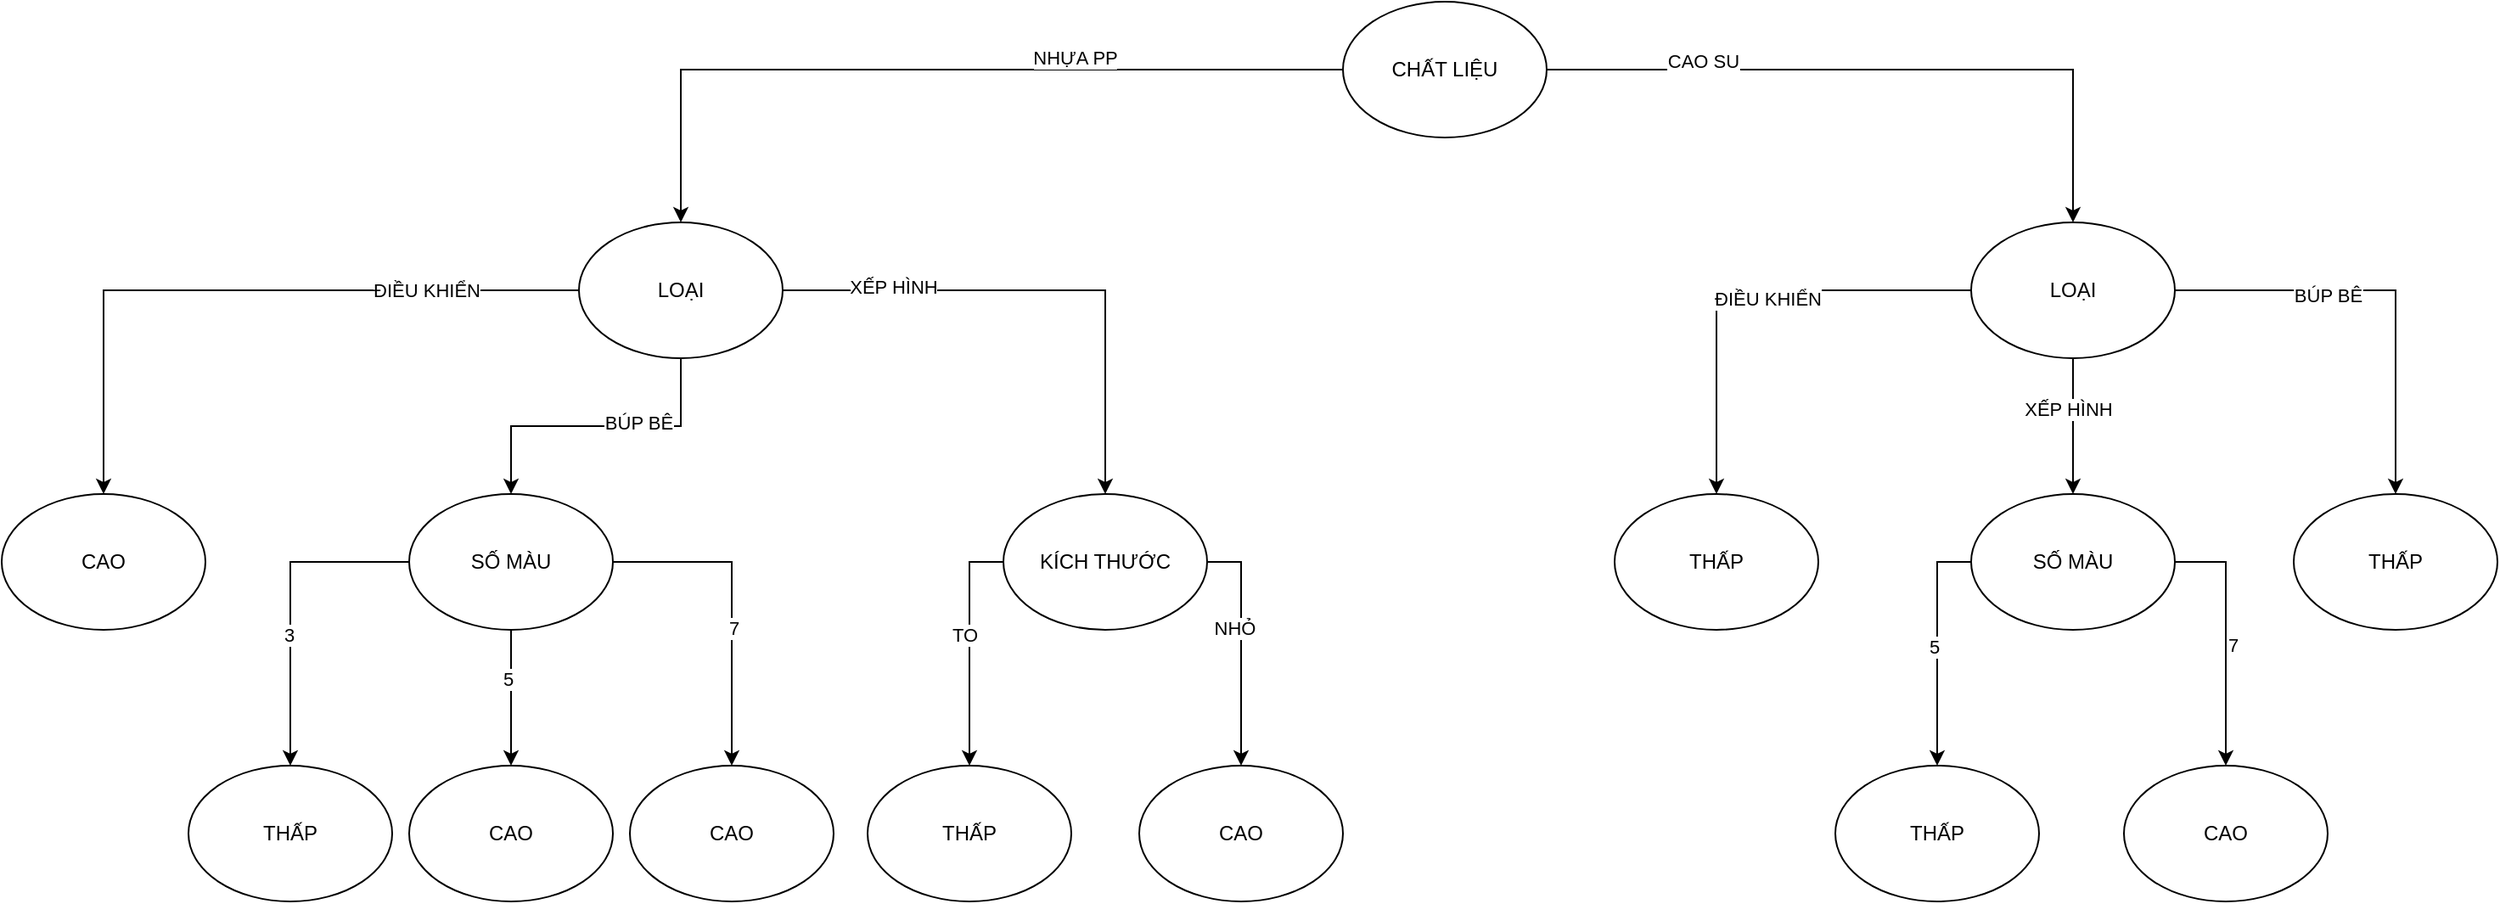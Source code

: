 <mxfile version="17.2.4" type="device" pages="2"><diagram id="9Av0Q5FwH40kZZ1FtCOX" name="CAU1"><mxGraphModel dx="1872" dy="531" grid="1" gridSize="10" guides="1" tooltips="1" connect="1" arrows="1" fold="1" page="1" pageScale="1" pageWidth="850" pageHeight="1100" math="0" shadow="0"><root><mxCell id="0"/><mxCell id="1" parent="0"/><mxCell id="XIJHoHoZ8zd1cnsxoHRa-18" style="edgeStyle=orthogonalEdgeStyle;rounded=0;orthogonalLoop=1;jettySize=auto;html=1;exitX=0;exitY=0.5;exitDx=0;exitDy=0;" parent="1" source="XIJHoHoZ8zd1cnsxoHRa-1" target="XIJHoHoZ8zd1cnsxoHRa-2" edge="1"><mxGeometry relative="1" as="geometry"/></mxCell><mxCell id="XIJHoHoZ8zd1cnsxoHRa-33" value="NHỰA PP" style="edgeLabel;html=1;align=center;verticalAlign=middle;resizable=0;points=[];" parent="XIJHoHoZ8zd1cnsxoHRa-18" vertex="1" connectable="0"><mxGeometry x="-0.338" y="-7" relative="1" as="geometry"><mxPoint x="1" as="offset"/></mxGeometry></mxCell><mxCell id="XIJHoHoZ8zd1cnsxoHRa-19" style="edgeStyle=orthogonalEdgeStyle;rounded=0;orthogonalLoop=1;jettySize=auto;html=1;exitX=1;exitY=0.5;exitDx=0;exitDy=0;entryX=0.5;entryY=0;entryDx=0;entryDy=0;" parent="1" source="XIJHoHoZ8zd1cnsxoHRa-1" target="XIJHoHoZ8zd1cnsxoHRa-12" edge="1"><mxGeometry relative="1" as="geometry"/></mxCell><mxCell id="XIJHoHoZ8zd1cnsxoHRa-34" value="CAO SU" style="edgeLabel;html=1;align=center;verticalAlign=middle;resizable=0;points=[];" parent="XIJHoHoZ8zd1cnsxoHRa-19" vertex="1" connectable="0"><mxGeometry x="-0.544" y="5" relative="1" as="geometry"><mxPoint x="1" as="offset"/></mxGeometry></mxCell><mxCell id="XIJHoHoZ8zd1cnsxoHRa-1" value="CHẤT LIỆU" style="ellipse;whiteSpace=wrap;html=1;" parent="1" vertex="1"><mxGeometry x="280" y="30" width="120" height="80" as="geometry"/></mxCell><mxCell id="XIJHoHoZ8zd1cnsxoHRa-25" style="edgeStyle=orthogonalEdgeStyle;rounded=0;orthogonalLoop=1;jettySize=auto;html=1;exitX=0;exitY=0.5;exitDx=0;exitDy=0;" parent="1" source="XIJHoHoZ8zd1cnsxoHRa-2" target="XIJHoHoZ8zd1cnsxoHRa-3" edge="1"><mxGeometry relative="1" as="geometry"><Array as="points"><mxPoint x="-450" y="200"/></Array></mxGeometry></mxCell><mxCell id="XIJHoHoZ8zd1cnsxoHRa-35" value="ĐIỀU KHIỂN" style="edgeLabel;html=1;align=center;verticalAlign=middle;resizable=0;points=[];" parent="XIJHoHoZ8zd1cnsxoHRa-25" vertex="1" connectable="0"><mxGeometry x="-0.543" relative="1" as="geometry"><mxPoint x="1" as="offset"/></mxGeometry></mxCell><mxCell id="XIJHoHoZ8zd1cnsxoHRa-26" style="edgeStyle=orthogonalEdgeStyle;rounded=0;orthogonalLoop=1;jettySize=auto;html=1;exitX=1;exitY=0.5;exitDx=0;exitDy=0;" parent="1" source="XIJHoHoZ8zd1cnsxoHRa-2" target="XIJHoHoZ8zd1cnsxoHRa-8" edge="1"><mxGeometry relative="1" as="geometry"/></mxCell><mxCell id="XIJHoHoZ8zd1cnsxoHRa-37" value="XẾP HÌNH" style="edgeLabel;html=1;align=center;verticalAlign=middle;resizable=0;points=[];" parent="XIJHoHoZ8zd1cnsxoHRa-26" vertex="1" connectable="0"><mxGeometry x="-0.589" y="2" relative="1" as="geometry"><mxPoint x="1" as="offset"/></mxGeometry></mxCell><mxCell id="XIJHoHoZ8zd1cnsxoHRa-27" style="edgeStyle=orthogonalEdgeStyle;rounded=0;orthogonalLoop=1;jettySize=auto;html=1;exitX=0.5;exitY=1;exitDx=0;exitDy=0;" parent="1" source="XIJHoHoZ8zd1cnsxoHRa-2" target="XIJHoHoZ8zd1cnsxoHRa-4" edge="1"><mxGeometry relative="1" as="geometry"><Array as="points"><mxPoint x="-110" y="280"/><mxPoint x="-210" y="280"/></Array></mxGeometry></mxCell><mxCell id="XIJHoHoZ8zd1cnsxoHRa-36" value="BÚP BÊ" style="edgeLabel;html=1;align=center;verticalAlign=middle;resizable=0;points=[];" parent="XIJHoHoZ8zd1cnsxoHRa-27" vertex="1" connectable="0"><mxGeometry x="-0.263" y="-2" relative="1" as="geometry"><mxPoint x="1" as="offset"/></mxGeometry></mxCell><mxCell id="XIJHoHoZ8zd1cnsxoHRa-2" value="LOẠI" style="ellipse;whiteSpace=wrap;html=1;" parent="1" vertex="1"><mxGeometry x="-170" y="160" width="120" height="80" as="geometry"/></mxCell><mxCell id="XIJHoHoZ8zd1cnsxoHRa-3" value="CAO" style="ellipse;whiteSpace=wrap;html=1;" parent="1" vertex="1"><mxGeometry x="-510" y="320" width="120" height="80" as="geometry"/></mxCell><mxCell id="XIJHoHoZ8zd1cnsxoHRa-28" style="edgeStyle=orthogonalEdgeStyle;rounded=0;orthogonalLoop=1;jettySize=auto;html=1;exitX=0;exitY=0.5;exitDx=0;exitDy=0;" parent="1" source="XIJHoHoZ8zd1cnsxoHRa-4" target="XIJHoHoZ8zd1cnsxoHRa-5" edge="1"><mxGeometry relative="1" as="geometry"/></mxCell><mxCell id="XIJHoHoZ8zd1cnsxoHRa-45" value="3" style="edgeLabel;html=1;align=center;verticalAlign=middle;resizable=0;points=[];" parent="XIJHoHoZ8zd1cnsxoHRa-28" vertex="1" connectable="0"><mxGeometry x="0.19" y="-1" relative="1" as="geometry"><mxPoint as="offset"/></mxGeometry></mxCell><mxCell id="XIJHoHoZ8zd1cnsxoHRa-29" style="edgeStyle=orthogonalEdgeStyle;rounded=0;orthogonalLoop=1;jettySize=auto;html=1;exitX=0.5;exitY=1;exitDx=0;exitDy=0;" parent="1" source="XIJHoHoZ8zd1cnsxoHRa-4" target="XIJHoHoZ8zd1cnsxoHRa-6" edge="1"><mxGeometry relative="1" as="geometry"/></mxCell><mxCell id="XIJHoHoZ8zd1cnsxoHRa-46" value="5" style="edgeLabel;html=1;align=center;verticalAlign=middle;resizable=0;points=[];" parent="XIJHoHoZ8zd1cnsxoHRa-29" vertex="1" connectable="0"><mxGeometry x="-0.275" y="-2" relative="1" as="geometry"><mxPoint as="offset"/></mxGeometry></mxCell><mxCell id="XIJHoHoZ8zd1cnsxoHRa-30" style="edgeStyle=orthogonalEdgeStyle;rounded=0;orthogonalLoop=1;jettySize=auto;html=1;exitX=1;exitY=0.5;exitDx=0;exitDy=0;" parent="1" source="XIJHoHoZ8zd1cnsxoHRa-4" target="XIJHoHoZ8zd1cnsxoHRa-7" edge="1"><mxGeometry relative="1" as="geometry"><Array as="points"><mxPoint x="-80" y="360"/></Array></mxGeometry></mxCell><mxCell id="XIJHoHoZ8zd1cnsxoHRa-47" value="7" style="edgeLabel;html=1;align=center;verticalAlign=middle;resizable=0;points=[];" parent="XIJHoHoZ8zd1cnsxoHRa-30" vertex="1" connectable="0"><mxGeometry x="0.147" y="1" relative="1" as="geometry"><mxPoint as="offset"/></mxGeometry></mxCell><mxCell id="XIJHoHoZ8zd1cnsxoHRa-4" value="SỐ MÀU" style="ellipse;whiteSpace=wrap;html=1;" parent="1" vertex="1"><mxGeometry x="-270" y="320" width="120" height="80" as="geometry"/></mxCell><mxCell id="XIJHoHoZ8zd1cnsxoHRa-5" value="THẤP" style="ellipse;whiteSpace=wrap;html=1;" parent="1" vertex="1"><mxGeometry x="-400" y="480" width="120" height="80" as="geometry"/></mxCell><mxCell id="XIJHoHoZ8zd1cnsxoHRa-6" value="CAO" style="ellipse;whiteSpace=wrap;html=1;" parent="1" vertex="1"><mxGeometry x="-270" y="480" width="120" height="80" as="geometry"/></mxCell><mxCell id="XIJHoHoZ8zd1cnsxoHRa-7" value="CAO" style="ellipse;whiteSpace=wrap;html=1;" parent="1" vertex="1"><mxGeometry x="-140" y="480" width="120" height="80" as="geometry"/></mxCell><mxCell id="XIJHoHoZ8zd1cnsxoHRa-31" style="edgeStyle=orthogonalEdgeStyle;rounded=0;orthogonalLoop=1;jettySize=auto;html=1;exitX=0;exitY=0.5;exitDx=0;exitDy=0;entryX=0.5;entryY=0;entryDx=0;entryDy=0;" parent="1" source="XIJHoHoZ8zd1cnsxoHRa-8" target="XIJHoHoZ8zd1cnsxoHRa-9" edge="1"><mxGeometry relative="1" as="geometry"><Array as="points"><mxPoint x="60" y="360"/></Array></mxGeometry></mxCell><mxCell id="XIJHoHoZ8zd1cnsxoHRa-43" value="TO" style="edgeLabel;html=1;align=center;verticalAlign=middle;resizable=0;points=[];" parent="XIJHoHoZ8zd1cnsxoHRa-31" vertex="1" connectable="0"><mxGeometry x="-0.1" y="-3" relative="1" as="geometry"><mxPoint as="offset"/></mxGeometry></mxCell><mxCell id="XIJHoHoZ8zd1cnsxoHRa-32" style="edgeStyle=orthogonalEdgeStyle;rounded=0;orthogonalLoop=1;jettySize=auto;html=1;exitX=1;exitY=0.5;exitDx=0;exitDy=0;entryX=0.5;entryY=0;entryDx=0;entryDy=0;" parent="1" source="XIJHoHoZ8zd1cnsxoHRa-8" target="XIJHoHoZ8zd1cnsxoHRa-10" edge="1"><mxGeometry relative="1" as="geometry"/></mxCell><mxCell id="XIJHoHoZ8zd1cnsxoHRa-44" value="NHỎ" style="edgeLabel;html=1;align=center;verticalAlign=middle;resizable=0;points=[];" parent="XIJHoHoZ8zd1cnsxoHRa-32" vertex="1" connectable="0"><mxGeometry x="-0.157" y="-4" relative="1" as="geometry"><mxPoint as="offset"/></mxGeometry></mxCell><mxCell id="XIJHoHoZ8zd1cnsxoHRa-8" value="KÍCH THƯỚC" style="ellipse;whiteSpace=wrap;html=1;" parent="1" vertex="1"><mxGeometry x="80" y="320" width="120" height="80" as="geometry"/></mxCell><mxCell id="XIJHoHoZ8zd1cnsxoHRa-9" value="THẤP" style="ellipse;whiteSpace=wrap;html=1;" parent="1" vertex="1"><mxGeometry y="480" width="120" height="80" as="geometry"/></mxCell><mxCell id="XIJHoHoZ8zd1cnsxoHRa-10" value="CAO" style="ellipse;whiteSpace=wrap;html=1;" parent="1" vertex="1"><mxGeometry x="160" y="480" width="120" height="80" as="geometry"/></mxCell><mxCell id="XIJHoHoZ8zd1cnsxoHRa-20" style="edgeStyle=orthogonalEdgeStyle;rounded=0;orthogonalLoop=1;jettySize=auto;html=1;exitX=0;exitY=0.5;exitDx=0;exitDy=0;" parent="1" source="XIJHoHoZ8zd1cnsxoHRa-12" target="XIJHoHoZ8zd1cnsxoHRa-13" edge="1"><mxGeometry relative="1" as="geometry"><Array as="points"><mxPoint x="500" y="200"/></Array></mxGeometry></mxCell><mxCell id="XIJHoHoZ8zd1cnsxoHRa-38" value="ĐIỀU KHIỂN" style="edgeLabel;html=1;align=center;verticalAlign=middle;resizable=0;points=[];" parent="XIJHoHoZ8zd1cnsxoHRa-20" vertex="1" connectable="0"><mxGeometry x="-0.101" y="5" relative="1" as="geometry"><mxPoint x="1" as="offset"/></mxGeometry></mxCell><mxCell id="XIJHoHoZ8zd1cnsxoHRa-21" style="edgeStyle=orthogonalEdgeStyle;rounded=0;orthogonalLoop=1;jettySize=auto;html=1;exitX=1;exitY=0.5;exitDx=0;exitDy=0;" parent="1" source="XIJHoHoZ8zd1cnsxoHRa-12" target="XIJHoHoZ8zd1cnsxoHRa-15" edge="1"><mxGeometry relative="1" as="geometry"/></mxCell><mxCell id="XIJHoHoZ8zd1cnsxoHRa-39" value="BÚP BÊ" style="edgeLabel;html=1;align=center;verticalAlign=middle;resizable=0;points=[];" parent="XIJHoHoZ8zd1cnsxoHRa-21" vertex="1" connectable="0"><mxGeometry x="-0.291" y="-3" relative="1" as="geometry"><mxPoint x="1" as="offset"/></mxGeometry></mxCell><mxCell id="XIJHoHoZ8zd1cnsxoHRa-22" style="edgeStyle=orthogonalEdgeStyle;rounded=0;orthogonalLoop=1;jettySize=auto;html=1;exitX=0.5;exitY=1;exitDx=0;exitDy=0;entryX=0.5;entryY=0;entryDx=0;entryDy=0;" parent="1" source="XIJHoHoZ8zd1cnsxoHRa-12" target="XIJHoHoZ8zd1cnsxoHRa-14" edge="1"><mxGeometry relative="1" as="geometry"><Array as="points"><mxPoint x="710" y="270"/><mxPoint x="710" y="270"/></Array></mxGeometry></mxCell><mxCell id="XIJHoHoZ8zd1cnsxoHRa-40" value="XẾP HÌNH" style="edgeLabel;html=1;align=center;verticalAlign=middle;resizable=0;points=[];" parent="XIJHoHoZ8zd1cnsxoHRa-22" vertex="1" connectable="0"><mxGeometry x="-0.25" y="-3" relative="1" as="geometry"><mxPoint as="offset"/></mxGeometry></mxCell><mxCell id="XIJHoHoZ8zd1cnsxoHRa-12" value="LOẠI" style="ellipse;whiteSpace=wrap;html=1;" parent="1" vertex="1"><mxGeometry x="650" y="160" width="120" height="80" as="geometry"/></mxCell><mxCell id="XIJHoHoZ8zd1cnsxoHRa-13" value="THẤP" style="ellipse;whiteSpace=wrap;html=1;" parent="1" vertex="1"><mxGeometry x="440" y="320" width="120" height="80" as="geometry"/></mxCell><mxCell id="XIJHoHoZ8zd1cnsxoHRa-23" style="edgeStyle=orthogonalEdgeStyle;rounded=0;orthogonalLoop=1;jettySize=auto;html=1;exitX=0;exitY=0.5;exitDx=0;exitDy=0;" parent="1" source="XIJHoHoZ8zd1cnsxoHRa-14" target="XIJHoHoZ8zd1cnsxoHRa-16" edge="1"><mxGeometry relative="1" as="geometry"><Array as="points"><mxPoint x="630" y="360"/></Array></mxGeometry></mxCell><mxCell id="XIJHoHoZ8zd1cnsxoHRa-41" value="5" style="edgeLabel;html=1;align=center;verticalAlign=middle;resizable=0;points=[];" parent="XIJHoHoZ8zd1cnsxoHRa-23" vertex="1" connectable="0"><mxGeometry y="-2" relative="1" as="geometry"><mxPoint as="offset"/></mxGeometry></mxCell><mxCell id="XIJHoHoZ8zd1cnsxoHRa-24" style="edgeStyle=orthogonalEdgeStyle;rounded=0;orthogonalLoop=1;jettySize=auto;html=1;exitX=1;exitY=0.5;exitDx=0;exitDy=0;" parent="1" source="XIJHoHoZ8zd1cnsxoHRa-14" target="XIJHoHoZ8zd1cnsxoHRa-17" edge="1"><mxGeometry relative="1" as="geometry"><Array as="points"><mxPoint x="800" y="360"/></Array></mxGeometry></mxCell><mxCell id="XIJHoHoZ8zd1cnsxoHRa-42" value="7" style="edgeLabel;html=1;align=center;verticalAlign=middle;resizable=0;points=[];" parent="XIJHoHoZ8zd1cnsxoHRa-24" vertex="1" connectable="0"><mxGeometry x="0.053" y="4" relative="1" as="geometry"><mxPoint as="offset"/></mxGeometry></mxCell><mxCell id="XIJHoHoZ8zd1cnsxoHRa-14" value="SỐ MÀU" style="ellipse;whiteSpace=wrap;html=1;" parent="1" vertex="1"><mxGeometry x="650" y="320" width="120" height="80" as="geometry"/></mxCell><mxCell id="XIJHoHoZ8zd1cnsxoHRa-15" value="THẤP" style="ellipse;whiteSpace=wrap;html=1;" parent="1" vertex="1"><mxGeometry x="840" y="320" width="120" height="80" as="geometry"/></mxCell><mxCell id="XIJHoHoZ8zd1cnsxoHRa-16" value="THẤP" style="ellipse;whiteSpace=wrap;html=1;" parent="1" vertex="1"><mxGeometry x="570" y="480" width="120" height="80" as="geometry"/></mxCell><mxCell id="XIJHoHoZ8zd1cnsxoHRa-17" value="CAO" style="ellipse;whiteSpace=wrap;html=1;" parent="1" vertex="1"><mxGeometry x="740" y="480" width="120" height="80" as="geometry"/></mxCell></root></mxGraphModel></diagram><diagram id="-mBIOhVVSw53EFhE3Wul" name="CAU2"><mxGraphModel dx="3770" dy="1517" grid="1" gridSize="10" guides="1" tooltips="1" connect="1" arrows="1" fold="1" page="1" pageScale="1" pageWidth="850" pageHeight="1100" math="0" shadow="0"><root><mxCell id="0"/><mxCell id="1" parent="0"/><mxCell id="Prt8zaIi7pCfvbiPAn1F-1" style="edgeStyle=orthogonalEdgeStyle;rounded=0;orthogonalLoop=1;jettySize=auto;html=1;exitX=0;exitY=0.5;exitDx=0;exitDy=0;entryX=0.5;entryY=0;entryDx=0;entryDy=0;" edge="1" parent="1" source="Prt8zaIi7pCfvbiPAn1F-8" target="Prt8zaIi7pCfvbiPAn1F-15"><mxGeometry relative="1" as="geometry"/></mxCell><mxCell id="Prt8zaIi7pCfvbiPAn1F-2" style="edgeStyle=orthogonalEdgeStyle;rounded=0;orthogonalLoop=1;jettySize=auto;html=1;exitX=0;exitY=1;exitDx=0;exitDy=0;" edge="1" parent="1" source="Prt8zaIi7pCfvbiPAn1F-8" target="Prt8zaIi7pCfvbiPAn1F-31"><mxGeometry relative="1" as="geometry"/></mxCell><mxCell id="Prt8zaIi7pCfvbiPAn1F-3" value="6-10" style="edgeLabel;html=1;align=center;verticalAlign=middle;resizable=0;points=[];" vertex="1" connectable="0" parent="Prt8zaIi7pCfvbiPAn1F-2"><mxGeometry x="0.106" y="-4" relative="1" as="geometry"><mxPoint as="offset"/></mxGeometry></mxCell><mxCell id="Prt8zaIi7pCfvbiPAn1F-4" style="edgeStyle=orthogonalEdgeStyle;rounded=0;orthogonalLoop=1;jettySize=auto;html=1;exitX=1;exitY=1;exitDx=0;exitDy=0;entryX=0.5;entryY=0;entryDx=0;entryDy=0;" edge="1" parent="1" source="Prt8zaIi7pCfvbiPAn1F-8" target="Prt8zaIi7pCfvbiPAn1F-41"><mxGeometry relative="1" as="geometry"/></mxCell><mxCell id="Prt8zaIi7pCfvbiPAn1F-5" value="11-20" style="edgeLabel;html=1;align=center;verticalAlign=middle;resizable=0;points=[];" vertex="1" connectable="0" parent="Prt8zaIi7pCfvbiPAn1F-4"><mxGeometry x="-0.415" y="4" relative="1" as="geometry"><mxPoint as="offset"/></mxGeometry></mxCell><mxCell id="Prt8zaIi7pCfvbiPAn1F-6" style="edgeStyle=orthogonalEdgeStyle;rounded=0;orthogonalLoop=1;jettySize=auto;html=1;exitX=1;exitY=0.5;exitDx=0;exitDy=0;" edge="1" parent="1" source="Prt8zaIi7pCfvbiPAn1F-8" target="Prt8zaIi7pCfvbiPAn1F-57"><mxGeometry relative="1" as="geometry"/></mxCell><mxCell id="Prt8zaIi7pCfvbiPAn1F-7" value="&amp;gt;20" style="edgeLabel;html=1;align=center;verticalAlign=middle;resizable=0;points=[];" vertex="1" connectable="0" parent="Prt8zaIi7pCfvbiPAn1F-6"><mxGeometry x="-0.332" y="-1" relative="1" as="geometry"><mxPoint as="offset"/></mxGeometry></mxCell><mxCell id="Prt8zaIi7pCfvbiPAn1F-8" value="ĐI" style="ellipse;whiteSpace=wrap;html=1;" vertex="1" parent="1"><mxGeometry x="280" y="30" width="120" height="80" as="geometry"/></mxCell><mxCell id="Prt8zaIi7pCfvbiPAn1F-9" style="edgeStyle=orthogonalEdgeStyle;rounded=0;orthogonalLoop=1;jettySize=auto;html=1;exitX=0;exitY=0.5;exitDx=0;exitDy=0;entryX=0.5;entryY=0;entryDx=0;entryDy=0;" edge="1" parent="1" source="Prt8zaIi7pCfvbiPAn1F-15" target="Prt8zaIi7pCfvbiPAn1F-16"><mxGeometry relative="1" as="geometry"/></mxCell><mxCell id="Prt8zaIi7pCfvbiPAn1F-10" value="&amp;gt;20" style="edgeLabel;html=1;align=center;verticalAlign=middle;resizable=0;points=[];" vertex="1" connectable="0" parent="Prt8zaIi7pCfvbiPAn1F-9"><mxGeometry x="0.318" y="1" relative="1" as="geometry"><mxPoint as="offset"/></mxGeometry></mxCell><mxCell id="Prt8zaIi7pCfvbiPAn1F-11" style="edgeStyle=orthogonalEdgeStyle;rounded=0;orthogonalLoop=1;jettySize=auto;html=1;exitX=0.5;exitY=1;exitDx=0;exitDy=0;entryX=0.5;entryY=0;entryDx=0;entryDy=0;" edge="1" parent="1" source="Prt8zaIi7pCfvbiPAn1F-15" target="Prt8zaIi7pCfvbiPAn1F-17"><mxGeometry relative="1" as="geometry"><Array as="points"><mxPoint x="-470" y="260"/><mxPoint x="-470" y="260"/></Array></mxGeometry></mxCell><mxCell id="Prt8zaIi7pCfvbiPAn1F-12" value="11-20" style="edgeLabel;html=1;align=center;verticalAlign=middle;resizable=0;points=[];" vertex="1" connectable="0" parent="Prt8zaIi7pCfvbiPAn1F-11"><mxGeometry x="0.096" relative="1" as="geometry"><mxPoint as="offset"/></mxGeometry></mxCell><mxCell id="Prt8zaIi7pCfvbiPAn1F-13" style="edgeStyle=orthogonalEdgeStyle;rounded=0;orthogonalLoop=1;jettySize=auto;html=1;exitX=1;exitY=0.5;exitDx=0;exitDy=0;" edge="1" parent="1" source="Prt8zaIi7pCfvbiPAn1F-15" target="Prt8zaIi7pCfvbiPAn1F-22"><mxGeometry relative="1" as="geometry"/></mxCell><mxCell id="Prt8zaIi7pCfvbiPAn1F-14" value="6-10" style="edgeLabel;html=1;align=center;verticalAlign=middle;resizable=0;points=[];" vertex="1" connectable="0" parent="Prt8zaIi7pCfvbiPAn1F-13"><mxGeometry x="-0.657" relative="1" as="geometry"><mxPoint as="offset"/></mxGeometry></mxCell><mxCell id="Prt8zaIi7pCfvbiPAn1F-15" value="NGƯỜI" style="ellipse;whiteSpace=wrap;html=1;" vertex="1" parent="1"><mxGeometry x="-530" y="160" width="120" height="80" as="geometry"/></mxCell><mxCell id="Prt8zaIi7pCfvbiPAn1F-16" value="XẤU" style="ellipse;whiteSpace=wrap;html=1;" vertex="1" parent="1"><mxGeometry x="-680" y="280" width="120" height="80" as="geometry"/></mxCell><mxCell id="Prt8zaIi7pCfvbiPAn1F-17" value="TỐT" style="ellipse;whiteSpace=wrap;html=1;" vertex="1" parent="1"><mxGeometry x="-530" y="280" width="120" height="80" as="geometry"/></mxCell><mxCell id="Prt8zaIi7pCfvbiPAn1F-18" style="edgeStyle=orthogonalEdgeStyle;rounded=0;orthogonalLoop=1;jettySize=auto;html=1;exitX=0;exitY=0.5;exitDx=0;exitDy=0;" edge="1" parent="1" source="Prt8zaIi7pCfvbiPAn1F-22" target="Prt8zaIi7pCfvbiPAn1F-23"><mxGeometry relative="1" as="geometry"/></mxCell><mxCell id="Prt8zaIi7pCfvbiPAn1F-19" value="11-20" style="edgeLabel;html=1;align=center;verticalAlign=middle;resizable=0;points=[];" vertex="1" connectable="0" parent="Prt8zaIi7pCfvbiPAn1F-18"><mxGeometry x="0.401" y="1" relative="1" as="geometry"><mxPoint as="offset"/></mxGeometry></mxCell><mxCell id="Prt8zaIi7pCfvbiPAn1F-20" style="edgeStyle=orthogonalEdgeStyle;rounded=0;orthogonalLoop=1;jettySize=auto;html=1;exitX=1;exitY=0.5;exitDx=0;exitDy=0;" edge="1" parent="1" source="Prt8zaIi7pCfvbiPAn1F-22" target="Prt8zaIi7pCfvbiPAn1F-24"><mxGeometry relative="1" as="geometry"/></mxCell><mxCell id="Prt8zaIi7pCfvbiPAn1F-21" value="0-5" style="edgeLabel;html=1;align=center;verticalAlign=middle;resizable=0;points=[];" vertex="1" connectable="0" parent="Prt8zaIi7pCfvbiPAn1F-20"><mxGeometry x="0.354" y="-2" relative="1" as="geometry"><mxPoint as="offset"/></mxGeometry></mxCell><mxCell id="Prt8zaIi7pCfvbiPAn1F-22" value="GIẢM" style="ellipse;whiteSpace=wrap;html=1;" vertex="1" parent="1"><mxGeometry x="-370" y="280" width="120" height="80" as="geometry"/></mxCell><mxCell id="Prt8zaIi7pCfvbiPAn1F-23" value="XẤU" style="ellipse;whiteSpace=wrap;html=1;" vertex="1" parent="1"><mxGeometry x="-450" y="420" width="120" height="80" as="geometry"/></mxCell><mxCell id="Prt8zaIi7pCfvbiPAn1F-24" value="TỐT" style="ellipse;whiteSpace=wrap;html=1;" vertex="1" parent="1"><mxGeometry x="-280" y="420" width="120" height="80" as="geometry"/></mxCell><mxCell id="Prt8zaIi7pCfvbiPAn1F-25" style="edgeStyle=orthogonalEdgeStyle;rounded=0;orthogonalLoop=1;jettySize=auto;html=1;exitX=0;exitY=0.5;exitDx=0;exitDy=0;" edge="1" parent="1" source="Prt8zaIi7pCfvbiPAn1F-31" target="Prt8zaIi7pCfvbiPAn1F-32"><mxGeometry relative="1" as="geometry"><Array as="points"><mxPoint x="-80" y="200"/></Array></mxGeometry></mxCell><mxCell id="Prt8zaIi7pCfvbiPAn1F-26" value="0-5" style="edgeLabel;html=1;align=center;verticalAlign=middle;resizable=0;points=[];" vertex="1" connectable="0" parent="Prt8zaIi7pCfvbiPAn1F-25"><mxGeometry x="0.413" y="-4" relative="1" as="geometry"><mxPoint as="offset"/></mxGeometry></mxCell><mxCell id="Prt8zaIi7pCfvbiPAn1F-27" style="edgeStyle=orthogonalEdgeStyle;rounded=0;orthogonalLoop=1;jettySize=auto;html=1;exitX=1;exitY=0.5;exitDx=0;exitDy=0;entryX=0.5;entryY=0;entryDx=0;entryDy=0;" edge="1" parent="1" source="Prt8zaIi7pCfvbiPAn1F-31" target="Prt8zaIi7pCfvbiPAn1F-34"><mxGeometry relative="1" as="geometry"/></mxCell><mxCell id="Prt8zaIi7pCfvbiPAn1F-28" value="11-20" style="edgeLabel;html=1;align=center;verticalAlign=middle;resizable=0;points=[];" vertex="1" connectable="0" parent="Prt8zaIi7pCfvbiPAn1F-27"><mxGeometry x="-0.821" relative="1" as="geometry"><mxPoint as="offset"/></mxGeometry></mxCell><mxCell id="Prt8zaIi7pCfvbiPAn1F-29" style="edgeStyle=orthogonalEdgeStyle;rounded=0;orthogonalLoop=1;jettySize=auto;html=1;exitX=0.5;exitY=1;exitDx=0;exitDy=0;" edge="1" parent="1" source="Prt8zaIi7pCfvbiPAn1F-31" target="Prt8zaIi7pCfvbiPAn1F-33"><mxGeometry relative="1" as="geometry"/></mxCell><mxCell id="Prt8zaIi7pCfvbiPAn1F-30" value="6-10" style="edgeLabel;html=1;align=center;verticalAlign=middle;resizable=0;points=[];" vertex="1" connectable="0" parent="Prt8zaIi7pCfvbiPAn1F-29"><mxGeometry x="-0.28" y="1" relative="1" as="geometry"><mxPoint as="offset"/></mxGeometry></mxCell><mxCell id="Prt8zaIi7pCfvbiPAn1F-31" value="NGƯỜI" style="ellipse;whiteSpace=wrap;html=1;" vertex="1" parent="1"><mxGeometry x="10" y="160" width="120" height="80" as="geometry"/></mxCell><mxCell id="Prt8zaIi7pCfvbiPAn1F-32" value="XẤU" style="ellipse;whiteSpace=wrap;html=1;" vertex="1" parent="1"><mxGeometry x="-140" y="280" width="120" height="80" as="geometry"/></mxCell><mxCell id="Prt8zaIi7pCfvbiPAn1F-33" value="XẤU" style="ellipse;whiteSpace=wrap;html=1;" vertex="1" parent="1"><mxGeometry x="10" y="280" width="120" height="80" as="geometry"/></mxCell><mxCell id="Prt8zaIi7pCfvbiPAn1F-34" value="BÌNH THƯỜNG" style="ellipse;whiteSpace=wrap;html=1;" vertex="1" parent="1"><mxGeometry x="160" y="280" width="120" height="80" as="geometry"/></mxCell><mxCell id="Prt8zaIi7pCfvbiPAn1F-35" style="edgeStyle=orthogonalEdgeStyle;rounded=0;orthogonalLoop=1;jettySize=auto;html=1;exitX=0;exitY=0.5;exitDx=0;exitDy=0;" edge="1" parent="1" source="Prt8zaIi7pCfvbiPAn1F-41" target="Prt8zaIi7pCfvbiPAn1F-42"><mxGeometry relative="1" as="geometry"><Array as="points"><mxPoint x="430" y="200"/></Array></mxGeometry></mxCell><mxCell id="Prt8zaIi7pCfvbiPAn1F-36" value="&amp;gt;20" style="edgeLabel;html=1;align=center;verticalAlign=middle;resizable=0;points=[];" vertex="1" connectable="0" parent="Prt8zaIi7pCfvbiPAn1F-35"><mxGeometry x="0.268" y="-2" relative="1" as="geometry"><mxPoint y="1" as="offset"/></mxGeometry></mxCell><mxCell id="Prt8zaIi7pCfvbiPAn1F-37" style="edgeStyle=orthogonalEdgeStyle;rounded=0;orthogonalLoop=1;jettySize=auto;html=1;exitX=1;exitY=0.5;exitDx=0;exitDy=0;" edge="1" parent="1" source="Prt8zaIi7pCfvbiPAn1F-41" target="Prt8zaIi7pCfvbiPAn1F-48"><mxGeometry relative="1" as="geometry"/></mxCell><mxCell id="Prt8zaIi7pCfvbiPAn1F-38" value="6-10" style="edgeLabel;html=1;align=center;verticalAlign=middle;resizable=0;points=[];" vertex="1" connectable="0" parent="Prt8zaIi7pCfvbiPAn1F-37"><mxGeometry x="-0.6" y="-2" relative="1" as="geometry"><mxPoint as="offset"/></mxGeometry></mxCell><mxCell id="Prt8zaIi7pCfvbiPAn1F-39" style="edgeStyle=orthogonalEdgeStyle;rounded=0;orthogonalLoop=1;jettySize=auto;html=1;exitX=0.5;exitY=1;exitDx=0;exitDy=0;entryX=0.5;entryY=0;entryDx=0;entryDy=0;" edge="1" parent="1" source="Prt8zaIi7pCfvbiPAn1F-41" target="Prt8zaIi7pCfvbiPAn1F-43"><mxGeometry relative="1" as="geometry"><Array as="points"><mxPoint x="580" y="270"/><mxPoint x="580" y="270"/></Array></mxGeometry></mxCell><mxCell id="Prt8zaIi7pCfvbiPAn1F-40" value="0-5" style="edgeLabel;html=1;align=center;verticalAlign=middle;resizable=0;points=[];" vertex="1" connectable="0" parent="Prt8zaIi7pCfvbiPAn1F-39"><mxGeometry x="-0.421" y="1" relative="1" as="geometry"><mxPoint as="offset"/></mxGeometry></mxCell><mxCell id="Prt8zaIi7pCfvbiPAn1F-41" value="NGƯỜI" style="ellipse;whiteSpace=wrap;html=1;" vertex="1" parent="1"><mxGeometry x="520" y="160" width="120" height="80" as="geometry"/></mxCell><mxCell id="Prt8zaIi7pCfvbiPAn1F-42" value="BÌNH THƯỜNG" style="ellipse;whiteSpace=wrap;html=1;" vertex="1" parent="1"><mxGeometry x="370" y="280" width="120" height="80" as="geometry"/></mxCell><mxCell id="Prt8zaIi7pCfvbiPAn1F-43" value="TỐT" style="ellipse;whiteSpace=wrap;html=1;" vertex="1" parent="1"><mxGeometry x="520" y="280" width="120" height="80" as="geometry"/></mxCell><mxCell id="Prt8zaIi7pCfvbiPAn1F-44" style="edgeStyle=orthogonalEdgeStyle;rounded=0;orthogonalLoop=1;jettySize=auto;html=1;exitX=0;exitY=0.5;exitDx=0;exitDy=0;" edge="1" parent="1" source="Prt8zaIi7pCfvbiPAn1F-48" target="Prt8zaIi7pCfvbiPAn1F-49"><mxGeometry relative="1" as="geometry"/></mxCell><mxCell id="Prt8zaIi7pCfvbiPAn1F-45" value="0-5" style="edgeLabel;html=1;align=center;verticalAlign=middle;resizable=0;points=[];" vertex="1" connectable="0" parent="Prt8zaIi7pCfvbiPAn1F-44"><mxGeometry x="0.554" y="-2" relative="1" as="geometry"><mxPoint as="offset"/></mxGeometry></mxCell><mxCell id="Prt8zaIi7pCfvbiPAn1F-46" style="edgeStyle=orthogonalEdgeStyle;rounded=0;orthogonalLoop=1;jettySize=auto;html=1;exitX=1;exitY=0.5;exitDx=0;exitDy=0;" edge="1" parent="1" source="Prt8zaIi7pCfvbiPAn1F-48" target="Prt8zaIi7pCfvbiPAn1F-50"><mxGeometry relative="1" as="geometry"><Array as="points"><mxPoint x="830" y="320"/></Array></mxGeometry></mxCell><mxCell id="Prt8zaIi7pCfvbiPAn1F-47" value="11-20" style="edgeLabel;html=1;align=center;verticalAlign=middle;resizable=0;points=[];" vertex="1" connectable="0" parent="Prt8zaIi7pCfvbiPAn1F-46"><mxGeometry x="0.443" relative="1" as="geometry"><mxPoint as="offset"/></mxGeometry></mxCell><mxCell id="Prt8zaIi7pCfvbiPAn1F-48" value="GIẢM" style="ellipse;whiteSpace=wrap;html=1;" vertex="1" parent="1"><mxGeometry x="680" y="280" width="120" height="80" as="geometry"/></mxCell><mxCell id="Prt8zaIi7pCfvbiPAn1F-49" value="XẤU" style="ellipse;whiteSpace=wrap;html=1;" vertex="1" parent="1"><mxGeometry x="600" y="420" width="120" height="80" as="geometry"/></mxCell><mxCell id="Prt8zaIi7pCfvbiPAn1F-50" value="TỐT" style="ellipse;whiteSpace=wrap;html=1;" vertex="1" parent="1"><mxGeometry x="770" y="420" width="120" height="80" as="geometry"/></mxCell><mxCell id="Prt8zaIi7pCfvbiPAn1F-51" style="edgeStyle=orthogonalEdgeStyle;rounded=0;orthogonalLoop=1;jettySize=auto;html=1;exitX=0;exitY=0.5;exitDx=0;exitDy=0;" edge="1" parent="1" source="Prt8zaIi7pCfvbiPAn1F-57" target="Prt8zaIi7pCfvbiPAn1F-58"><mxGeometry relative="1" as="geometry"/></mxCell><mxCell id="Prt8zaIi7pCfvbiPAn1F-52" value="0-5" style="edgeLabel;html=1;align=center;verticalAlign=middle;resizable=0;points=[];" vertex="1" connectable="0" parent="Prt8zaIi7pCfvbiPAn1F-51"><mxGeometry x="-0.332" y="-2" relative="1" as="geometry"><mxPoint as="offset"/></mxGeometry></mxCell><mxCell id="Prt8zaIi7pCfvbiPAn1F-53" style="edgeStyle=orthogonalEdgeStyle;rounded=0;orthogonalLoop=1;jettySize=auto;html=1;exitX=1;exitY=0.5;exitDx=0;exitDy=0;entryX=0.5;entryY=0;entryDx=0;entryDy=0;" edge="1" parent="1" source="Prt8zaIi7pCfvbiPAn1F-57" target="Prt8zaIi7pCfvbiPAn1F-60"><mxGeometry relative="1" as="geometry"/></mxCell><mxCell id="Prt8zaIi7pCfvbiPAn1F-54" value="11-20" style="edgeLabel;html=1;align=center;verticalAlign=middle;resizable=0;points=[];" vertex="1" connectable="0" parent="Prt8zaIi7pCfvbiPAn1F-53"><mxGeometry x="-0.746" y="2" relative="1" as="geometry"><mxPoint as="offset"/></mxGeometry></mxCell><mxCell id="Prt8zaIi7pCfvbiPAn1F-55" style="edgeStyle=orthogonalEdgeStyle;rounded=0;orthogonalLoop=1;jettySize=auto;html=1;exitX=0.5;exitY=1;exitDx=0;exitDy=0;" edge="1" parent="1" source="Prt8zaIi7pCfvbiPAn1F-57" target="Prt8zaIi7pCfvbiPAn1F-59"><mxGeometry relative="1" as="geometry"><Array as="points"><mxPoint x="1120" y="260"/><mxPoint x="1120" y="260"/></Array></mxGeometry></mxCell><mxCell id="Prt8zaIi7pCfvbiPAn1F-56" value="6-10" style="edgeLabel;html=1;align=center;verticalAlign=middle;resizable=0;points=[];" vertex="1" connectable="0" parent="Prt8zaIi7pCfvbiPAn1F-55"><mxGeometry x="-0.315" y="-1" relative="1" as="geometry"><mxPoint as="offset"/></mxGeometry></mxCell><mxCell id="Prt8zaIi7pCfvbiPAn1F-57" value="NGƯỜI" style="ellipse;whiteSpace=wrap;html=1;" vertex="1" parent="1"><mxGeometry x="1060" y="160" width="120" height="80" as="geometry"/></mxCell><mxCell id="Prt8zaIi7pCfvbiPAn1F-58" value="BÌNH THƯỜNG" style="ellipse;whiteSpace=wrap;html=1;" vertex="1" parent="1"><mxGeometry x="910" y="280" width="120" height="80" as="geometry"/></mxCell><mxCell id="Prt8zaIi7pCfvbiPAn1F-59" value="TỐT" style="ellipse;whiteSpace=wrap;html=1;" vertex="1" parent="1"><mxGeometry x="1060" y="280" width="120" height="80" as="geometry"/></mxCell><mxCell id="Prt8zaIi7pCfvbiPAn1F-60" value="BÌNH THƯỜNG" style="ellipse;whiteSpace=wrap;html=1;" vertex="1" parent="1"><mxGeometry x="1210" y="280" width="120" height="80" as="geometry"/></mxCell></root></mxGraphModel></diagram></mxfile>